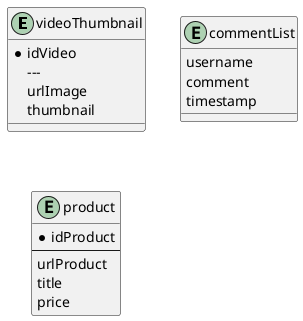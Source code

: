 @startuml

entity videoThumbnail{
   *idVideo
    ---
    urlImage
    thumbnail

}


entity commentList{
    username
    comment
    timestamp
}
entity product{
    *idProduct
    ---
    urlProduct
    title
    price
}





